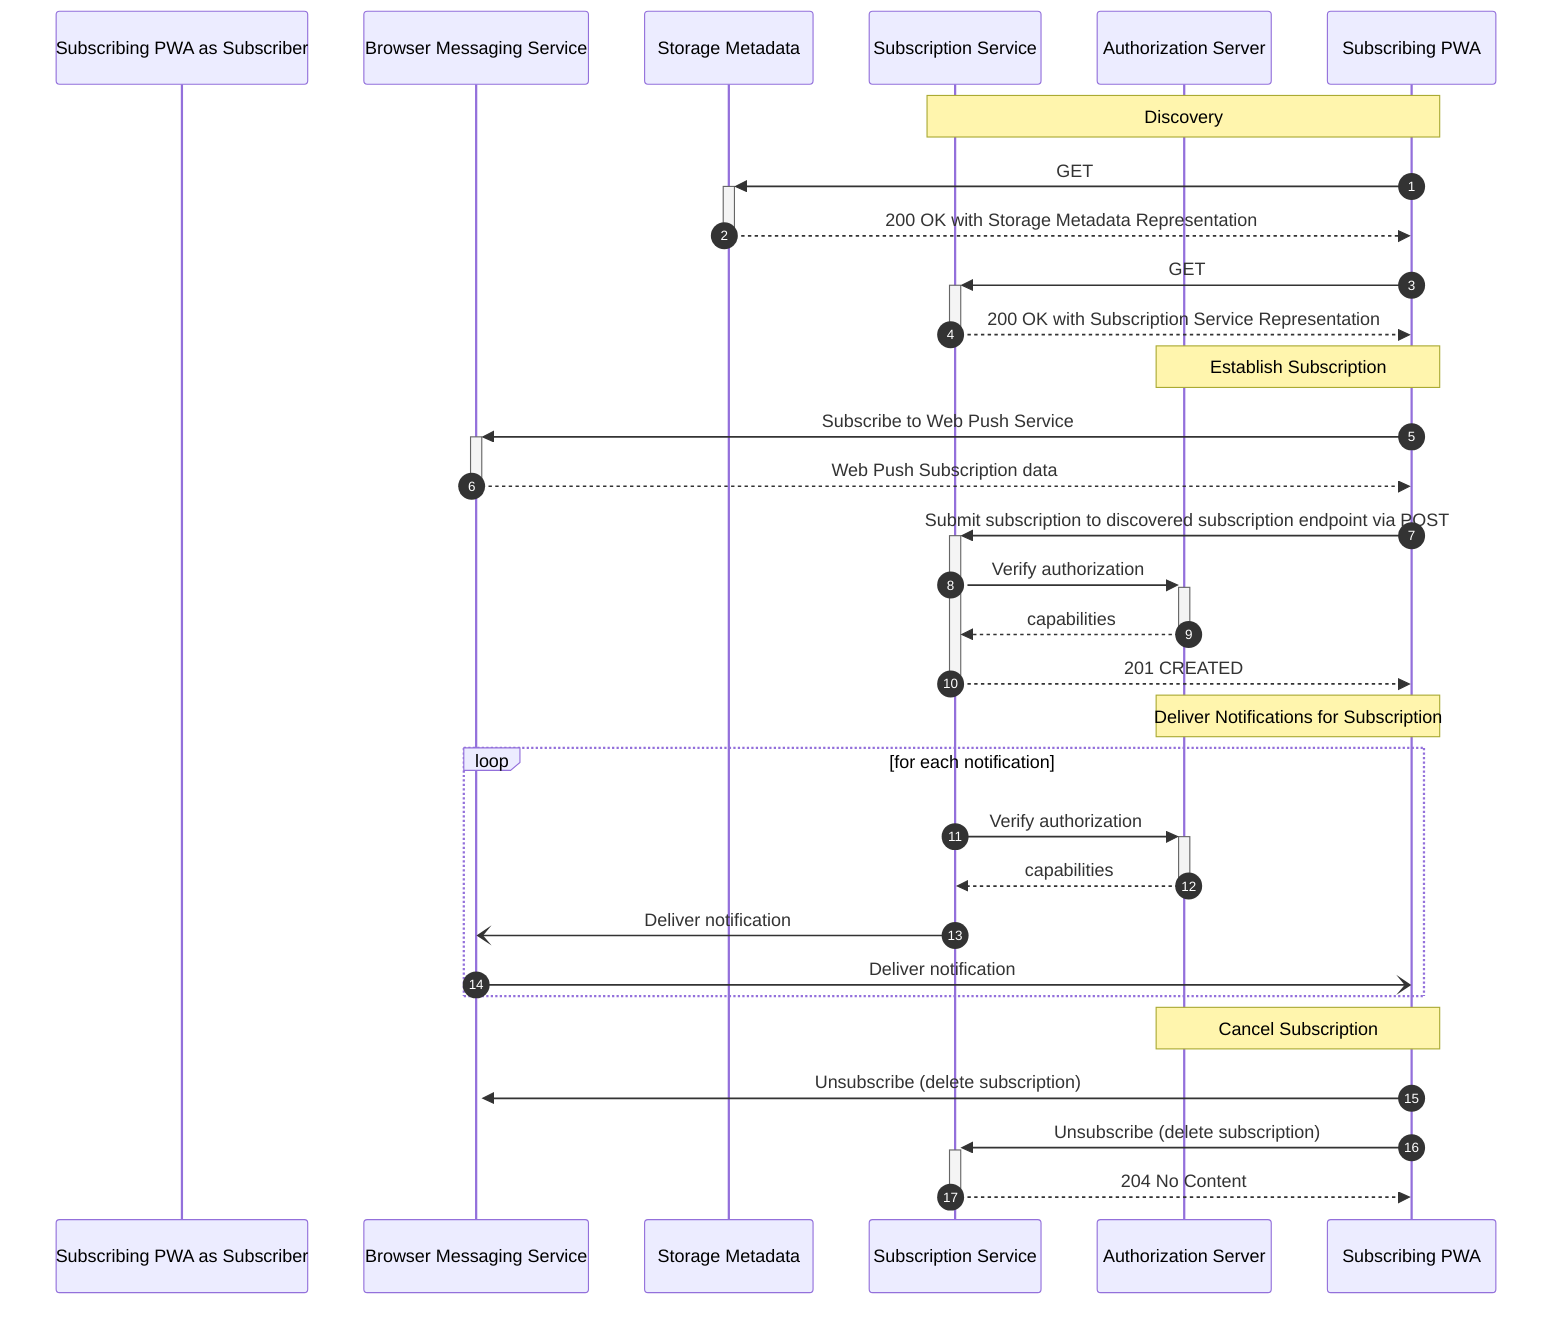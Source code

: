 sequenceDiagram
  autonumber
  participant Subscribing PWA as Subscriber
  participant Browser Messaging Service
  participant Storage Metadata
  participant Subscription Service
  participant Authorization Server


    Note over Subscribing PWA, Subscription Service: Discovery
  Subscribing PWA ->>+ Storage Metadata: GET 
  Storage Metadata -->>- Subscribing PWA: 200 OK with Storage Metadata Representation
  Subscribing PWA ->>+ Subscription Service: GET 
  Subscription Service -->>- Subscribing PWA: 200 OK with Subscription Service Representation

    Note over Subscribing PWA, Authorization Server: Establish Subscription
  Subscribing PWA ->>+ Browser Messaging Service: Subscribe to Web Push Service
  Browser Messaging Service -->>- Subscribing PWA: Web Push Subscription data 

  Subscribing PWA ->>+ Subscription Service: Submit subscription to discovered subscription endpoint via POST
  Subscription Service ->>+ Authorization Server: Verify authorization
  Authorization Server -->>- Subscription Service: capabilities
  Subscription Service -->>- Subscribing PWA: 201 CREATED

  Note over Subscribing PWA, Authorization Server: Deliver Notifications for Subscription
  loop for each notification
    Subscription Service ->>+ Authorization Server: Verify authorization
    Authorization Server -->>- Subscription Service: capabilities
    Subscription Service -) Browser Messaging Service: Deliver notification
    Browser Messaging Service -) Subscribing PWA: Deliver notification
  end

  Note over Subscribing PWA, Authorization Server: Cancel Subscription
  Subscribing PWA ->>+ Browser Messaging Service: Unsubscribe (delete subscription)
  Subscribing PWA ->>+ Subscription Service: Unsubscribe (delete subscription)
  Subscription Service -->>- Subscribing PWA: 204 No Content